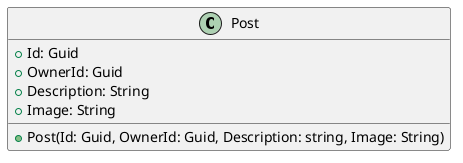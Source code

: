 @startuml Post

class Post {
    +Id: Guid
    +OwnerId: Guid
    +Description: String
    +Image: String

    +Post(Id: Guid, OwnerId: Guid, Description: string, Image: String)
}

@enduml
